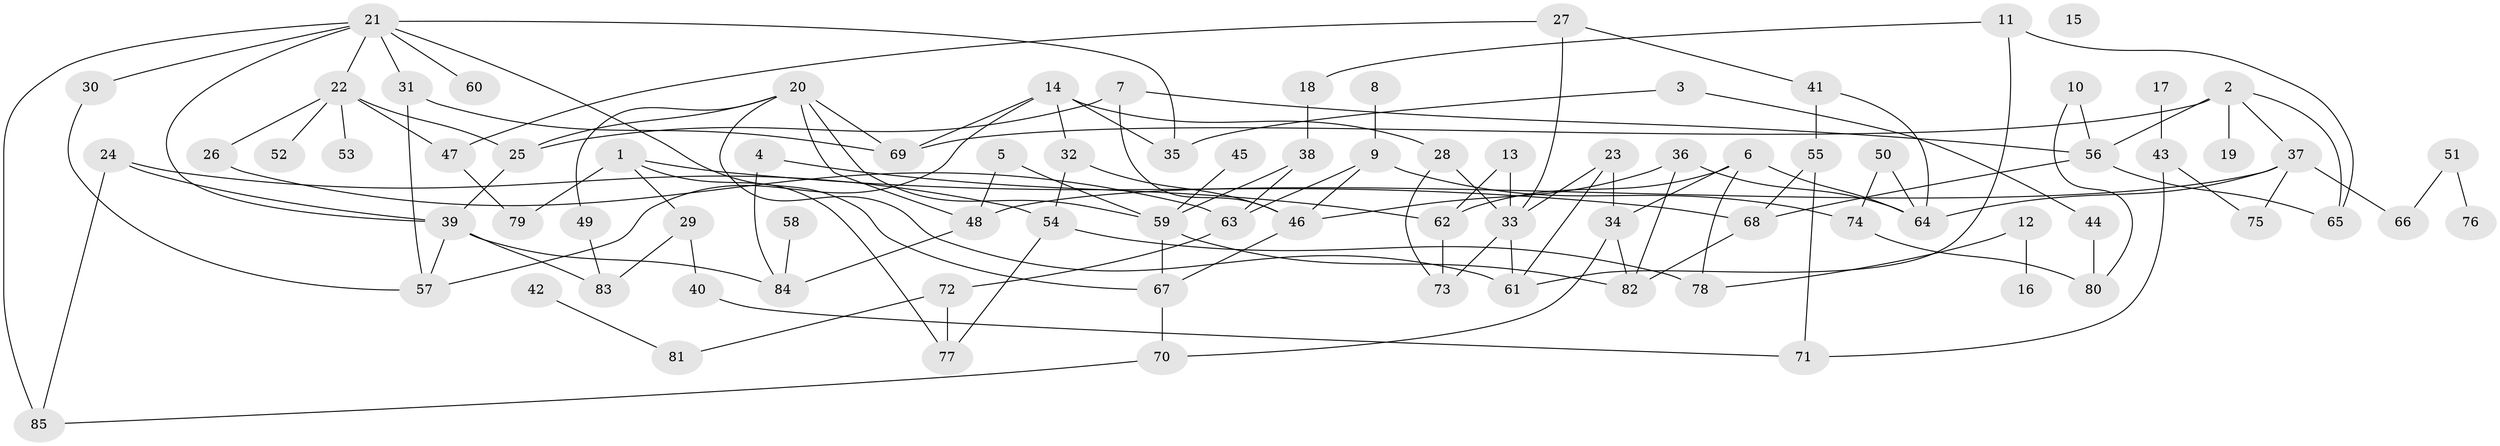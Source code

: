 // Generated by graph-tools (version 1.1) at 2025/33/03/09/25 02:33:27]
// undirected, 85 vertices, 130 edges
graph export_dot {
graph [start="1"]
  node [color=gray90,style=filled];
  1;
  2;
  3;
  4;
  5;
  6;
  7;
  8;
  9;
  10;
  11;
  12;
  13;
  14;
  15;
  16;
  17;
  18;
  19;
  20;
  21;
  22;
  23;
  24;
  25;
  26;
  27;
  28;
  29;
  30;
  31;
  32;
  33;
  34;
  35;
  36;
  37;
  38;
  39;
  40;
  41;
  42;
  43;
  44;
  45;
  46;
  47;
  48;
  49;
  50;
  51;
  52;
  53;
  54;
  55;
  56;
  57;
  58;
  59;
  60;
  61;
  62;
  63;
  64;
  65;
  66;
  67;
  68;
  69;
  70;
  71;
  72;
  73;
  74;
  75;
  76;
  77;
  78;
  79;
  80;
  81;
  82;
  83;
  84;
  85;
  1 -- 29;
  1 -- 68;
  1 -- 77;
  1 -- 79;
  2 -- 19;
  2 -- 37;
  2 -- 56;
  2 -- 65;
  2 -- 69;
  3 -- 35;
  3 -- 44;
  4 -- 62;
  4 -- 84;
  5 -- 48;
  5 -- 59;
  6 -- 34;
  6 -- 62;
  6 -- 64;
  6 -- 78;
  7 -- 25;
  7 -- 46;
  7 -- 56;
  8 -- 9;
  9 -- 46;
  9 -- 63;
  9 -- 74;
  10 -- 56;
  10 -- 80;
  11 -- 18;
  11 -- 61;
  11 -- 65;
  12 -- 16;
  12 -- 78;
  13 -- 33;
  13 -- 62;
  14 -- 28;
  14 -- 32;
  14 -- 35;
  14 -- 57;
  14 -- 69;
  17 -- 43;
  18 -- 38;
  20 -- 25;
  20 -- 48;
  20 -- 49;
  20 -- 59;
  20 -- 61;
  20 -- 69;
  21 -- 22;
  21 -- 30;
  21 -- 31;
  21 -- 35;
  21 -- 39;
  21 -- 60;
  21 -- 67;
  21 -- 85;
  22 -- 25;
  22 -- 26;
  22 -- 47;
  22 -- 52;
  22 -- 53;
  23 -- 33;
  23 -- 34;
  23 -- 61;
  24 -- 39;
  24 -- 54;
  24 -- 85;
  25 -- 39;
  26 -- 63;
  27 -- 33;
  27 -- 41;
  27 -- 47;
  28 -- 33;
  28 -- 73;
  29 -- 40;
  29 -- 83;
  30 -- 57;
  31 -- 57;
  31 -- 69;
  32 -- 46;
  32 -- 54;
  33 -- 61;
  33 -- 73;
  34 -- 70;
  34 -- 82;
  36 -- 46;
  36 -- 64;
  36 -- 82;
  37 -- 48;
  37 -- 64;
  37 -- 66;
  37 -- 75;
  38 -- 59;
  38 -- 63;
  39 -- 57;
  39 -- 83;
  39 -- 84;
  40 -- 71;
  41 -- 55;
  41 -- 64;
  42 -- 81;
  43 -- 71;
  43 -- 75;
  44 -- 80;
  45 -- 59;
  46 -- 67;
  47 -- 79;
  48 -- 84;
  49 -- 83;
  50 -- 64;
  50 -- 74;
  51 -- 66;
  51 -- 76;
  54 -- 77;
  54 -- 78;
  55 -- 68;
  55 -- 71;
  56 -- 65;
  56 -- 68;
  58 -- 84;
  59 -- 67;
  59 -- 82;
  62 -- 73;
  63 -- 72;
  67 -- 70;
  68 -- 82;
  70 -- 85;
  72 -- 77;
  72 -- 81;
  74 -- 80;
}

